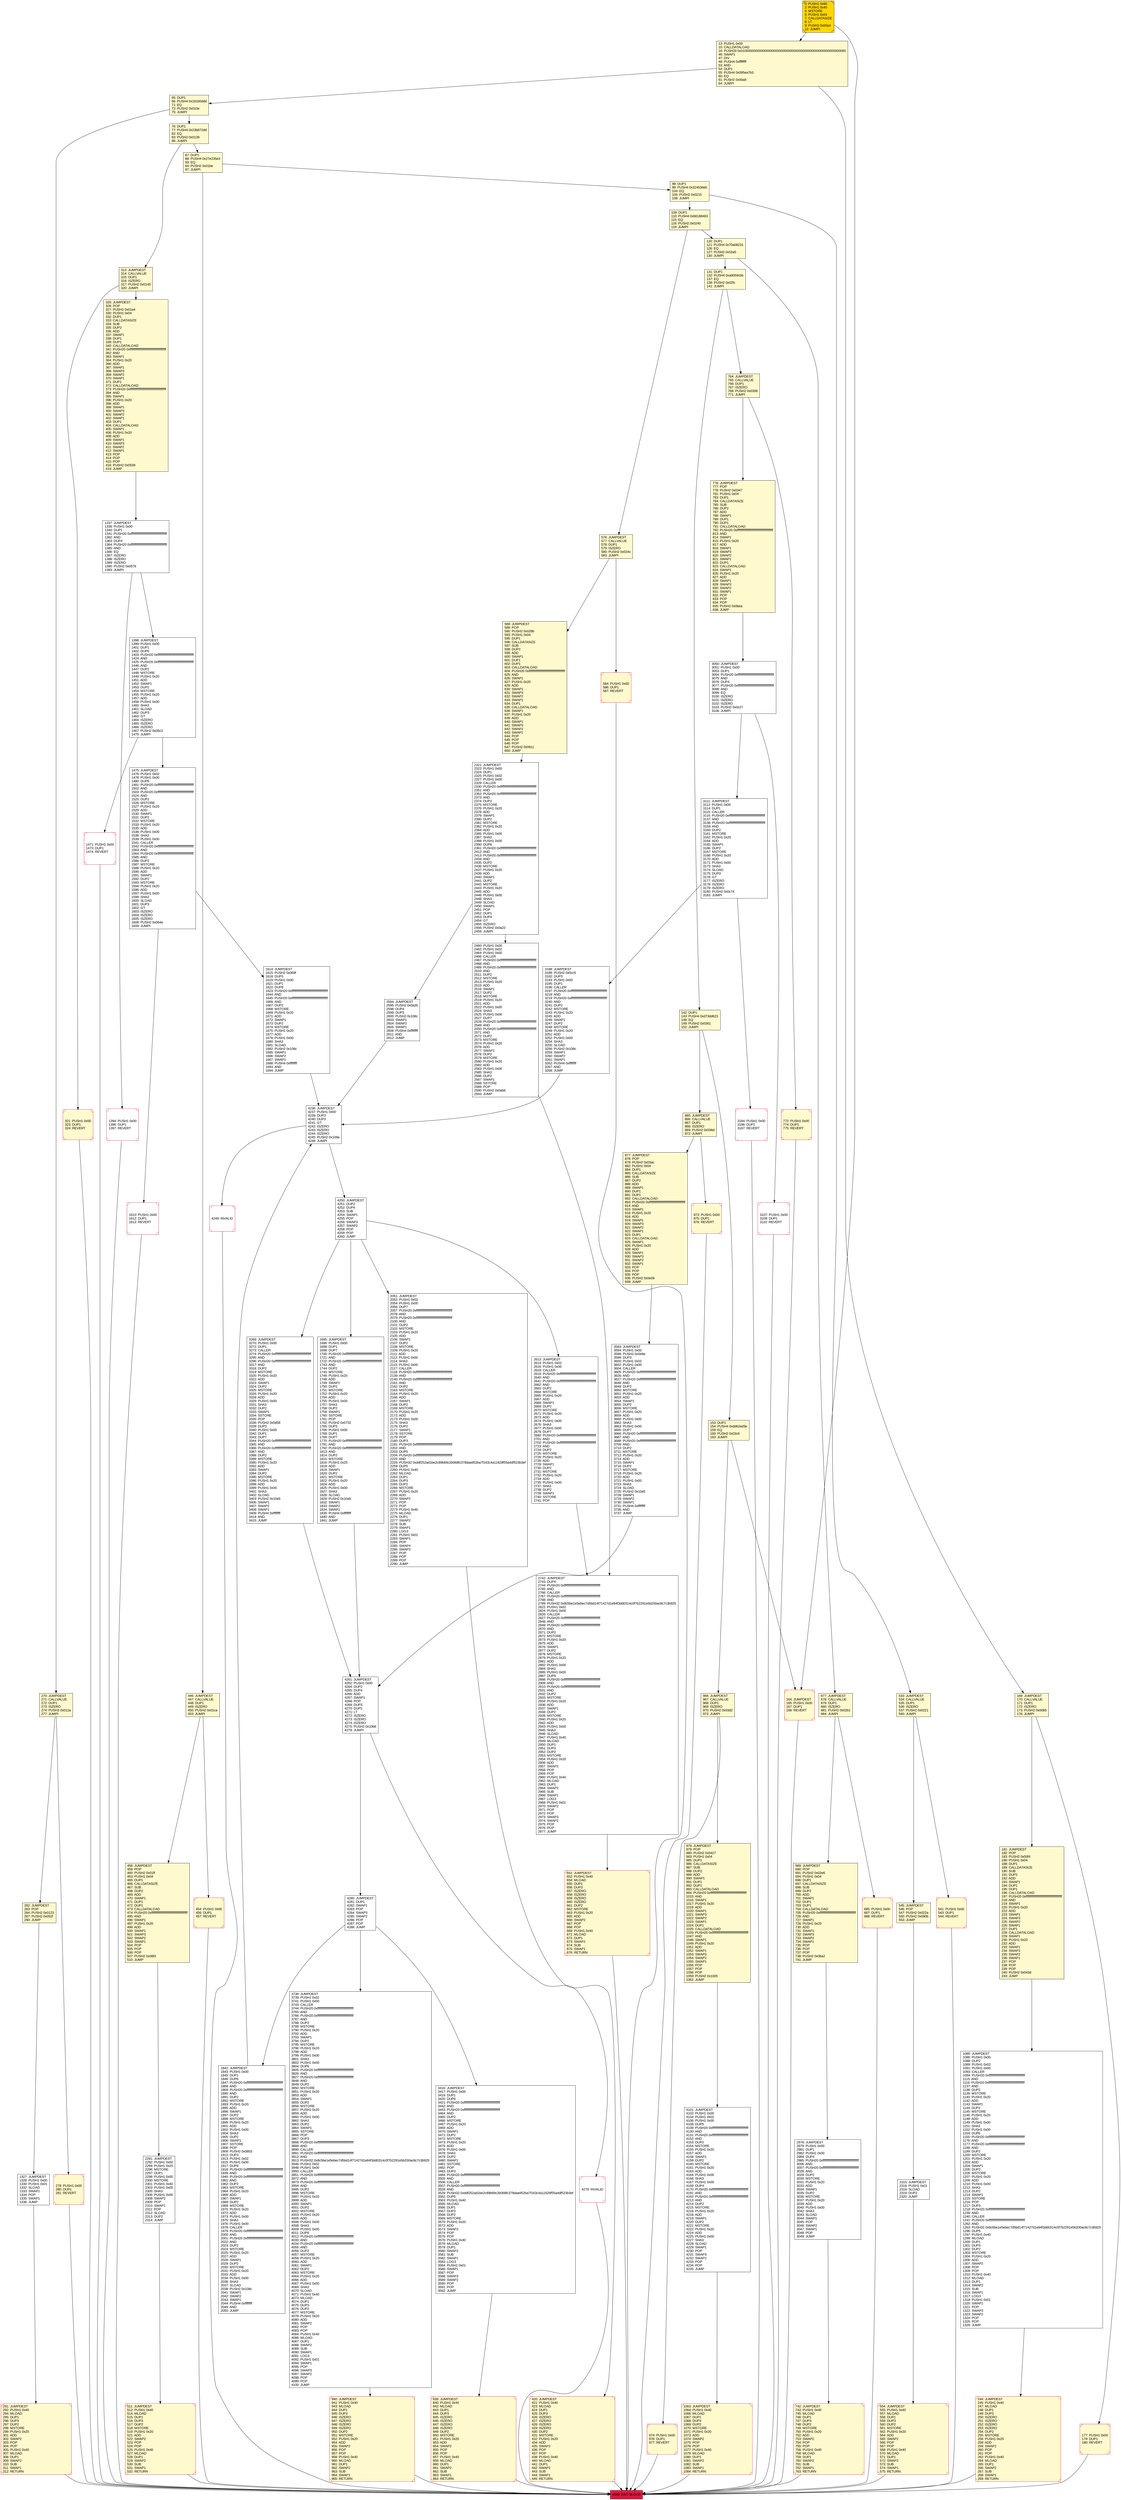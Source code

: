 digraph G {
bgcolor=transparent rankdir=UD;
node [shape=box style=filled color=black fillcolor=white fontname=arial fontcolor=black];
87 [label="87: DUP1\l88: PUSH4 0x27e235e3\l93: EQ\l94: PUSH2 0x01be\l97: JUMPI\l" fillcolor=lemonchiffon ];
677 [label="677: JUMPDEST\l678: CALLVALUE\l679: DUP1\l680: ISZERO\l681: PUSH2 0x02b1\l684: JUMPI\l" fillcolor=lemonchiffon ];
3107 [label="3107: PUSH1 0x00\l3109: DUP1\l3110: REVERT\l" shape=Msquare color=crimson ];
142 [label="142: DUP1\l143: PUSH4 0xd73dd623\l148: EQ\l149: PUSH2 0x0361\l152: JUMPI\l" fillcolor=lemonchiffon ];
3416 [label="3416: JUMPDEST\l3417: PUSH1 0x00\l3419: DUP1\l3420: DUP6\l3421: PUSH20 0xffffffffffffffffffffffffffffffffffffffff\l3442: AND\l3443: PUSH20 0xffffffffffffffffffffffffffffffffffffffff\l3464: AND\l3465: DUP2\l3466: MSTORE\l3467: PUSH1 0x20\l3469: ADD\l3470: SWAP1\l3471: DUP2\l3472: MSTORE\l3473: PUSH1 0x20\l3475: ADD\l3476: PUSH1 0x00\l3478: SHA3\l3479: DUP2\l3480: SWAP1\l3481: SSTORE\l3482: POP\l3483: DUP3\l3484: PUSH20 0xffffffffffffffffffffffffffffffffffffffff\l3505: AND\l3506: CALLER\l3507: PUSH20 0xffffffffffffffffffffffffffffffffffffffff\l3528: AND\l3529: PUSH32 0xddf252ad1be2c89b69c2b068fc378daa952ba7f163c4a11628f55a4df523b3ef\l3562: DUP5\l3563: PUSH1 0x40\l3565: MLOAD\l3566: DUP1\l3567: DUP3\l3568: DUP2\l3569: MSTORE\l3570: PUSH1 0x20\l3572: ADD\l3573: SWAP2\l3574: POP\l3575: POP\l3576: PUSH1 0x40\l3578: MLOAD\l3579: DUP1\l3580: SWAP2\l3581: SUB\l3582: SWAP1\l3583: LOG3\l3584: PUSH1 0x01\l3586: SWAP1\l3587: POP\l3588: SWAP3\l3589: SWAP2\l3590: POP\l3591: POP\l3592: JUMP\l" ];
4279 [label="4279: INVALID\l" shape=Msquare color=crimson ];
685 [label="685: PUSH1 0x00\l687: DUP1\l688: REVERT\l" fillcolor=lemonchiffon shape=Msquare color=crimson ];
3593 [label="3593: JUMPDEST\l3594: PUSH1 0x00\l3596: PUSH2 0x0e9a\l3599: DUP3\l3600: PUSH1 0x02\l3602: PUSH1 0x00\l3604: CALLER\l3605: PUSH20 0xffffffffffffffffffffffffffffffffffffffff\l3626: AND\l3627: PUSH20 0xffffffffffffffffffffffffffffffffffffffff\l3648: AND\l3649: DUP2\l3650: MSTORE\l3651: PUSH1 0x20\l3653: ADD\l3654: SWAP1\l3655: DUP2\l3656: MSTORE\l3657: PUSH1 0x20\l3659: ADD\l3660: PUSH1 0x00\l3662: SHA3\l3663: PUSH1 0x00\l3665: DUP7\l3666: PUSH20 0xffffffffffffffffffffffffffffffffffffffff\l3687: AND\l3688: PUSH20 0xffffffffffffffffffffffffffffffffffffffff\l3709: AND\l3710: DUP2\l3711: MSTORE\l3712: PUSH1 0x20\l3714: ADD\l3715: SWAP1\l3716: DUP2\l3717: MSTORE\l3718: PUSH1 0x20\l3720: ADD\l3721: PUSH1 0x00\l3723: SHA3\l3724: SLOAD\l3725: PUSH2 0x10a5\l3728: SWAP1\l3729: SWAP2\l3730: SWAP1\l3731: PUSH4 0xffffffff\l3736: AND\l3737: JUMP\l" ];
1614 [label="1614: JUMPDEST\l1615: PUSH2 0x069f\l1618: DUP3\l1619: PUSH1 0x00\l1621: DUP1\l1622: DUP8\l1623: PUSH20 0xffffffffffffffffffffffffffffffffffffffff\l1644: AND\l1645: PUSH20 0xffffffffffffffffffffffffffffffffffffffff\l1666: AND\l1667: DUP2\l1668: MSTORE\l1669: PUSH1 0x20\l1671: ADD\l1672: SWAP1\l1673: DUP2\l1674: MSTORE\l1675: PUSH1 0x20\l1677: ADD\l1678: PUSH1 0x00\l1680: SHA3\l1681: SLOAD\l1682: PUSH2 0x108c\l1685: SWAP1\l1686: SWAP2\l1687: SWAP1\l1688: PUSH4 0xffffffff\l1693: AND\l1694: JUMP\l" ];
576 [label="576: JUMPDEST\l577: CALLVALUE\l578: DUP1\l579: ISZERO\l580: PUSH2 0x024c\l583: JUMPI\l" fillcolor=lemonchiffon ];
177 [label="177: PUSH1 0x00\l179: DUP1\l180: REVERT\l" fillcolor=lemonchiffon shape=Msquare color=crimson ];
291 [label="291: JUMPDEST\l292: PUSH1 0x40\l294: MLOAD\l295: DUP1\l296: DUP3\l297: DUP2\l298: MSTORE\l299: PUSH1 0x20\l301: ADD\l302: SWAP2\l303: POP\l304: POP\l305: PUSH1 0x40\l307: MLOAD\l308: DUP1\l309: SWAP2\l310: SUB\l311: SWAP1\l312: RETURN\l" fillcolor=lemonchiffon shape=Msquare color=crimson ];
940 [label="940: JUMPDEST\l941: PUSH1 0x40\l943: MLOAD\l944: DUP1\l945: DUP3\l946: ISZERO\l947: ISZERO\l948: ISZERO\l949: ISZERO\l950: DUP2\l951: MSTORE\l952: PUSH1 0x20\l954: ADD\l955: SWAP2\l956: POP\l957: POP\l958: PUSH1 0x40\l960: MLOAD\l961: DUP1\l962: SWAP2\l963: SUB\l964: SWAP1\l965: RETURN\l" fillcolor=lemonchiffon shape=Msquare color=crimson ];
169 [label="169: JUMPDEST\l170: CALLVALUE\l171: DUP1\l172: ISZERO\l173: PUSH2 0x00b5\l176: JUMPI\l" fillcolor=lemonchiffon ];
1063 [label="1063: JUMPDEST\l1064: PUSH1 0x40\l1066: MLOAD\l1067: DUP1\l1068: DUP3\l1069: DUP2\l1070: MSTORE\l1071: PUSH1 0x20\l1073: ADD\l1074: SWAP2\l1075: POP\l1076: POP\l1077: PUSH1 0x40\l1079: MLOAD\l1080: DUP1\l1081: SWAP2\l1082: SUB\l1083: SWAP1\l1084: RETURN\l" fillcolor=lemonchiffon shape=Msquare color=crimson ];
3188 [label="3188: JUMPDEST\l3189: PUSH2 0x0cc5\l3192: DUP3\l3193: PUSH1 0x00\l3195: DUP1\l3196: CALLER\l3197: PUSH20 0xffffffffffffffffffffffffffffffffffffffff\l3218: AND\l3219: PUSH20 0xffffffffffffffffffffffffffffffffffffffff\l3240: AND\l3241: DUP2\l3242: MSTORE\l3243: PUSH1 0x20\l3245: ADD\l3246: SWAP1\l3247: DUP2\l3248: MSTORE\l3249: PUSH1 0x20\l3251: ADD\l3252: PUSH1 0x00\l3254: SHA3\l3255: SLOAD\l3256: PUSH2 0x108c\l3259: SWAP1\l3260: SWAP2\l3261: SWAP1\l3262: PUSH4 0xffffffff\l3267: AND\l3268: JUMP\l" ];
420 [label="420: JUMPDEST\l421: PUSH1 0x40\l423: MLOAD\l424: DUP1\l425: DUP3\l426: ISZERO\l427: ISZERO\l428: ISZERO\l429: ISZERO\l430: DUP2\l431: MSTORE\l432: PUSH1 0x20\l434: ADD\l435: SWAP2\l436: POP\l437: POP\l438: PUSH1 0x40\l440: MLOAD\l441: DUP1\l442: SWAP2\l443: SUB\l444: SWAP1\l445: RETURN\l" fillcolor=lemonchiffon shape=Msquare color=crimson ];
554 [label="554: JUMPDEST\l555: PUSH1 0x40\l557: MLOAD\l558: DUP1\l559: DUP3\l560: DUP2\l561: MSTORE\l562: PUSH1 0x20\l564: ADD\l565: SWAP2\l566: POP\l567: POP\l568: PUSH1 0x40\l570: MLOAD\l571: DUP1\l572: SWAP2\l573: SUB\l574: SWAP1\l575: RETURN\l" fillcolor=lemonchiffon shape=Msquare color=crimson ];
764 [label="764: JUMPDEST\l765: CALLVALUE\l766: DUP1\l767: ISZERO\l768: PUSH2 0x0308\l771: JUMPI\l" fillcolor=lemonchiffon ];
282 [label="282: JUMPDEST\l283: POP\l284: PUSH2 0x0123\l287: PUSH2 0x052f\l290: JUMP\l" fillcolor=lemonchiffon ];
1471 [label="1471: PUSH1 0x00\l1473: DUP1\l1474: REVERT\l" shape=Msquare color=crimson ];
2594 [label="2594: JUMPDEST\l2595: PUSH2 0x0a35\l2598: DUP4\l2599: DUP3\l2600: PUSH2 0x108c\l2603: SWAP1\l2604: SWAP2\l2605: SWAP1\l2606: PUSH4 0xffffffff\l2611: AND\l2612: JUMP\l" ];
4101 [label="4101: JUMPDEST\l4102: PUSH1 0x00\l4104: PUSH1 0x02\l4106: PUSH1 0x00\l4108: DUP5\l4109: PUSH20 0xffffffffffffffffffffffffffffffffffffffff\l4130: AND\l4131: PUSH20 0xffffffffffffffffffffffffffffffffffffffff\l4152: AND\l4153: DUP2\l4154: MSTORE\l4155: PUSH1 0x20\l4157: ADD\l4158: SWAP1\l4159: DUP2\l4160: MSTORE\l4161: PUSH1 0x20\l4163: ADD\l4164: PUSH1 0x00\l4166: SHA3\l4167: PUSH1 0x00\l4169: DUP4\l4170: PUSH20 0xffffffffffffffffffffffffffffffffffffffff\l4191: AND\l4192: PUSH20 0xffffffffffffffffffffffffffffffffffffffff\l4213: AND\l4214: DUP2\l4215: MSTORE\l4216: PUSH1 0x20\l4218: ADD\l4219: SWAP1\l4220: DUP2\l4221: MSTORE\l4222: PUSH1 0x20\l4224: ADD\l4225: PUSH1 0x00\l4227: SHA3\l4228: SLOAD\l4229: SWAP1\l4230: POP\l4231: SWAP3\l4232: SWAP2\l4233: POP\l4234: POP\l4235: JUMP\l" ];
588 [label="588: JUMPDEST\l589: POP\l590: PUSH2 0x028b\l593: PUSH1 0x04\l595: DUP1\l596: CALLDATASIZE\l597: SUB\l598: DUP2\l599: ADD\l600: SWAP1\l601: DUP1\l602: DUP1\l603: CALLDATALOAD\l604: PUSH20 0xffffffffffffffffffffffffffffffffffffffff\l625: AND\l626: SWAP1\l627: PUSH1 0x20\l629: ADD\l630: SWAP1\l631: SWAP3\l632: SWAP2\l633: SWAP1\l634: DUP1\l635: CALLDATALOAD\l636: SWAP1\l637: PUSH1 0x20\l639: ADD\l640: SWAP1\l641: SWAP3\l642: SWAP2\l643: SWAP1\l644: POP\l645: POP\l646: POP\l647: PUSH2 0x0911\l650: JUMP\l" fillcolor=lemonchiffon ];
164 [label="164: JUMPDEST\l165: PUSH1 0x00\l167: DUP1\l168: REVERT\l" fillcolor=lemonchiffon shape=Msquare color=crimson ];
4250 [label="4250: JUMPDEST\l4251: DUP2\l4252: DUP4\l4253: SUB\l4254: SWAP1\l4255: POP\l4256: SWAP3\l4257: SWAP2\l4258: POP\l4259: POP\l4260: JUMP\l" ];
131 [label="131: DUP1\l132: PUSH4 0xa9059cbb\l137: EQ\l138: PUSH2 0x02fc\l141: JUMPI\l" fillcolor=lemonchiffon ];
772 [label="772: PUSH1 0x00\l774: DUP1\l775: REVERT\l" fillcolor=lemonchiffon shape=Msquare color=crimson ];
4236 [label="4236: JUMPDEST\l4237: PUSH1 0x00\l4239: DUP3\l4240: DUP3\l4241: GT\l4242: ISZERO\l4243: ISZERO\l4244: ISZERO\l4245: PUSH2 0x109a\l4248: JUMPI\l" ];
4249 [label="4249: INVALID\l" shape=Msquare color=crimson ];
1475 [label="1475: JUMPDEST\l1476: PUSH1 0x02\l1478: PUSH1 0x00\l1480: DUP6\l1481: PUSH20 0xffffffffffffffffffffffffffffffffffffffff\l1502: AND\l1503: PUSH20 0xffffffffffffffffffffffffffffffffffffffff\l1524: AND\l1525: DUP2\l1526: MSTORE\l1527: PUSH1 0x20\l1529: ADD\l1530: SWAP1\l1531: DUP2\l1532: MSTORE\l1533: PUSH1 0x20\l1535: ADD\l1536: PUSH1 0x00\l1538: SHA3\l1539: PUSH1 0x00\l1541: CALLER\l1542: PUSH20 0xffffffffffffffffffffffffffffffffffffffff\l1563: AND\l1564: PUSH20 0xffffffffffffffffffffffffffffffffffffffff\l1585: AND\l1586: DUP2\l1587: MSTORE\l1588: PUSH1 0x20\l1590: ADD\l1591: SWAP1\l1592: DUP2\l1593: MSTORE\l1594: PUSH1 0x20\l1596: ADD\l1597: PUSH1 0x00\l1599: SHA3\l1600: SLOAD\l1601: DUP3\l1602: GT\l1603: ISZERO\l1604: ISZERO\l1605: ISZERO\l1606: PUSH2 0x064e\l1609: JUMPI\l" ];
2291 [label="2291: JUMPDEST\l2292: PUSH1 0x00\l2294: PUSH1 0x20\l2296: MSTORE\l2297: DUP1\l2298: PUSH1 0x00\l2300: MSTORE\l2301: PUSH1 0x40\l2303: PUSH1 0x00\l2305: SHA3\l2306: PUSH1 0x00\l2308: SWAP2\l2309: POP\l2310: SWAP1\l2311: POP\l2312: SLOAD\l2313: DUP2\l2314: JUMP\l" ];
65 [label="65: DUP1\l66: PUSH4 0x18160ddd\l71: EQ\l72: PUSH2 0x010e\l75: JUMPI\l" fillcolor=lemonchiffon ];
689 [label="689: JUMPDEST\l690: POP\l691: PUSH2 0x02e6\l694: PUSH1 0x04\l696: DUP1\l697: CALLDATASIZE\l698: SUB\l699: DUP2\l700: ADD\l701: SWAP1\l702: DUP1\l703: DUP1\l704: CALLDATALOAD\l705: PUSH20 0xffffffffffffffffffffffffffffffffffffffff\l726: AND\l727: SWAP1\l728: PUSH1 0x20\l730: ADD\l731: SWAP1\l732: SWAP3\l733: SWAP2\l734: SWAP1\l735: POP\l736: POP\l737: POP\l738: PUSH2 0x0ba2\l741: JUMP\l" fillcolor=lemonchiffon ];
776 [label="776: JUMPDEST\l777: POP\l778: PUSH2 0x0347\l781: PUSH1 0x04\l783: DUP1\l784: CALLDATASIZE\l785: SUB\l786: DUP2\l787: ADD\l788: SWAP1\l789: DUP1\l790: DUP1\l791: CALLDATALOAD\l792: PUSH20 0xffffffffffffffffffffffffffffffffffffffff\l813: AND\l814: SWAP1\l815: PUSH1 0x20\l817: ADD\l818: SWAP1\l819: SWAP3\l820: SWAP2\l821: SWAP1\l822: DUP1\l823: CALLDATALOAD\l824: SWAP1\l825: PUSH1 0x20\l827: ADD\l828: SWAP1\l829: SWAP3\l830: SWAP2\l831: SWAP1\l832: POP\l833: POP\l834: POP\l835: PUSH2 0x0bea\l838: JUMP\l" fillcolor=lemonchiffon ];
865 [label="865: JUMPDEST\l866: CALLVALUE\l867: DUP1\l868: ISZERO\l869: PUSH2 0x036d\l872: JUMPI\l" fillcolor=lemonchiffon ];
1337 [label="1337: JUMPDEST\l1338: PUSH1 0x00\l1340: DUP1\l1341: PUSH20 0xffffffffffffffffffffffffffffffffffffffff\l1362: AND\l1363: DUP4\l1364: PUSH20 0xffffffffffffffffffffffffffffffffffffffff\l1385: AND\l1386: EQ\l1387: ISZERO\l1388: ISZERO\l1389: ISZERO\l1390: PUSH2 0x0576\l1393: JUMPI\l" ];
3111 [label="3111: JUMPDEST\l3112: PUSH1 0x00\l3114: DUP1\l3115: CALLER\l3116: PUSH20 0xffffffffffffffffffffffffffffffffffffffff\l3137: AND\l3138: PUSH20 0xffffffffffffffffffffffffffffffffffffffff\l3159: AND\l3160: DUP2\l3161: MSTORE\l3162: PUSH1 0x20\l3164: ADD\l3165: SWAP1\l3166: DUP2\l3167: MSTORE\l3168: PUSH1 0x20\l3170: ADD\l3171: PUSH1 0x00\l3173: SHA3\l3174: SLOAD\l3175: DUP3\l3176: GT\l3177: ISZERO\l3178: ISZERO\l3179: ISZERO\l3180: PUSH2 0x0c74\l3183: JUMPI\l" ];
153 [label="153: DUP1\l154: PUSH4 0xdd62ed3e\l159: EQ\l160: PUSH2 0x03c6\l163: JUMPI\l" fillcolor=lemonchiffon ];
2978 [label="2978: JUMPDEST\l2979: PUSH1 0x00\l2981: DUP1\l2982: PUSH1 0x00\l2984: DUP4\l2985: PUSH20 0xffffffffffffffffffffffffffffffffffffffff\l3006: AND\l3007: PUSH20 0xffffffffffffffffffffffffffffffffffffffff\l3028: AND\l3029: DUP2\l3030: MSTORE\l3031: PUSH1 0x20\l3033: ADD\l3034: SWAP1\l3035: DUP2\l3036: MSTORE\l3037: PUSH1 0x20\l3039: ADD\l3040: PUSH1 0x00\l3042: SHA3\l3043: SLOAD\l3044: SWAP1\l3045: POP\l3046: SWAP2\l3047: SWAP1\l3048: POP\l3049: JUMP\l" ];
278 [label="278: PUSH1 0x00\l280: DUP1\l281: REVERT\l" fillcolor=lemonchiffon shape=Msquare color=crimson ];
651 [label="651: JUMPDEST\l652: PUSH1 0x40\l654: MLOAD\l655: DUP1\l656: DUP3\l657: ISZERO\l658: ISZERO\l659: ISZERO\l660: ISZERO\l661: DUP2\l662: MSTORE\l663: PUSH1 0x20\l665: ADD\l666: SWAP2\l667: POP\l668: POP\l669: PUSH1 0x40\l671: MLOAD\l672: DUP1\l673: SWAP2\l674: SUB\l675: SWAP1\l676: RETURN\l" fillcolor=lemonchiffon shape=Msquare color=crimson ];
4280 [label="4280: JUMPDEST\l4281: DUP1\l4282: SWAP1\l4283: POP\l4284: SWAP3\l4285: SWAP2\l4286: POP\l4287: POP\l4288: JUMP\l" ];
1327 [label="1327: JUMPDEST\l1328: PUSH1 0x00\l1330: PUSH1 0x01\l1332: SLOAD\l1333: SWAP1\l1334: POP\l1335: SWAP1\l1336: JUMP\l" ];
541 [label="541: PUSH1 0x00\l543: DUP1\l544: REVERT\l" fillcolor=lemonchiffon shape=Msquare color=crimson ];
4289 [label="4289: EXIT BLOCK\l" fillcolor=crimson ];
325 [label="325: JUMPDEST\l326: POP\l327: PUSH2 0x01a4\l330: PUSH1 0x04\l332: DUP1\l333: CALLDATASIZE\l334: SUB\l335: DUP2\l336: ADD\l337: SWAP1\l338: DUP1\l339: DUP1\l340: CALLDATALOAD\l341: PUSH20 0xffffffffffffffffffffffffffffffffffffffff\l362: AND\l363: SWAP1\l364: PUSH1 0x20\l366: ADD\l367: SWAP1\l368: SWAP3\l369: SWAP2\l370: SWAP1\l371: DUP1\l372: CALLDATALOAD\l373: PUSH20 0xffffffffffffffffffffffffffffffffffffffff\l394: AND\l395: SWAP1\l396: PUSH1 0x20\l398: ADD\l399: SWAP1\l400: SWAP3\l401: SWAP2\l402: SWAP1\l403: DUP1\l404: CALLDATALOAD\l405: SWAP1\l406: PUSH1 0x20\l408: ADD\l409: SWAP1\l410: SWAP3\l411: SWAP2\l412: SWAP1\l413: POP\l414: POP\l415: POP\l416: PUSH2 0x0539\l419: JUMP\l" fillcolor=lemonchiffon ];
877 [label="877: JUMPDEST\l878: POP\l879: PUSH2 0x03ac\l882: PUSH1 0x04\l884: DUP1\l885: CALLDATASIZE\l886: SUB\l887: DUP2\l888: ADD\l889: SWAP1\l890: DUP1\l891: DUP1\l892: CALLDATALOAD\l893: PUSH20 0xffffffffffffffffffffffffffffffffffffffff\l914: AND\l915: SWAP1\l916: PUSH1 0x20\l918: ADD\l919: SWAP1\l920: SWAP3\l921: SWAP2\l922: SWAP1\l923: DUP1\l924: CALLDATALOAD\l925: SWAP1\l926: PUSH1 0x20\l928: ADD\l929: SWAP1\l930: SWAP3\l931: SWAP2\l932: SWAP1\l933: POP\l934: POP\l935: POP\l936: PUSH2 0x0e09\l939: JUMP\l" fillcolor=lemonchiffon ];
109 [label="109: DUP1\l110: PUSH4 0x66188463\l115: EQ\l116: PUSH2 0x0240\l119: JUMPI\l" fillcolor=lemonchiffon ];
978 [label="978: JUMPDEST\l979: POP\l980: PUSH2 0x0427\l983: PUSH1 0x04\l985: DUP1\l986: CALLDATASIZE\l987: SUB\l988: DUP2\l989: ADD\l990: SWAP1\l991: DUP1\l992: DUP1\l993: CALLDATALOAD\l994: PUSH20 0xffffffffffffffffffffffffffffffffffffffff\l1015: AND\l1016: SWAP1\l1017: PUSH1 0x20\l1019: ADD\l1020: SWAP1\l1021: SWAP3\l1022: SWAP2\l1023: SWAP1\l1024: DUP1\l1025: CALLDATALOAD\l1026: PUSH20 0xffffffffffffffffffffffffffffffffffffffff\l1047: AND\l1048: SWAP1\l1049: PUSH1 0x20\l1051: ADD\l1052: SWAP1\l1053: SWAP3\l1054: SWAP2\l1055: SWAP1\l1056: POP\l1057: POP\l1058: POP\l1059: PUSH2 0x1005\l1062: JUMP\l" fillcolor=lemonchiffon ];
244 [label="244: JUMPDEST\l245: PUSH1 0x40\l247: MLOAD\l248: DUP1\l249: DUP3\l250: ISZERO\l251: ISZERO\l252: ISZERO\l253: ISZERO\l254: DUP2\l255: MSTORE\l256: PUSH1 0x20\l258: ADD\l259: SWAP2\l260: POP\l261: POP\l262: PUSH1 0x40\l264: MLOAD\l265: DUP1\l266: SWAP2\l267: SUB\l268: SWAP1\l269: RETURN\l" fillcolor=lemonchiffon shape=Msquare color=crimson ];
873 [label="873: PUSH1 0x00\l875: DUP1\l876: REVERT\l" fillcolor=lemonchiffon shape=Msquare color=crimson ];
1842 [label="1842: JUMPDEST\l1843: PUSH1 0x00\l1845: DUP1\l1846: DUP6\l1847: PUSH20 0xffffffffffffffffffffffffffffffffffffffff\l1868: AND\l1869: PUSH20 0xffffffffffffffffffffffffffffffffffffffff\l1890: AND\l1891: DUP2\l1892: MSTORE\l1893: PUSH1 0x20\l1895: ADD\l1896: SWAP1\l1897: DUP2\l1898: MSTORE\l1899: PUSH1 0x20\l1901: ADD\l1902: PUSH1 0x00\l1904: SHA3\l1905: DUP2\l1906: SWAP1\l1907: SSTORE\l1908: POP\l1909: PUSH2 0x0803\l1912: DUP3\l1913: PUSH1 0x02\l1915: PUSH1 0x00\l1917: DUP8\l1918: PUSH20 0xffffffffffffffffffffffffffffffffffffffff\l1939: AND\l1940: PUSH20 0xffffffffffffffffffffffffffffffffffffffff\l1961: AND\l1962: DUP2\l1963: MSTORE\l1964: PUSH1 0x20\l1966: ADD\l1967: SWAP1\l1968: DUP2\l1969: MSTORE\l1970: PUSH1 0x20\l1972: ADD\l1973: PUSH1 0x00\l1975: SHA3\l1976: PUSH1 0x00\l1978: CALLER\l1979: PUSH20 0xffffffffffffffffffffffffffffffffffffffff\l2000: AND\l2001: PUSH20 0xffffffffffffffffffffffffffffffffffffffff\l2022: AND\l2023: DUP2\l2024: MSTORE\l2025: PUSH1 0x20\l2027: ADD\l2028: SWAP1\l2029: DUP2\l2030: MSTORE\l2031: PUSH1 0x20\l2033: ADD\l2034: PUSH1 0x00\l2036: SHA3\l2037: SLOAD\l2038: PUSH2 0x108c\l2041: SWAP1\l2042: SWAP2\l2043: SWAP1\l2044: PUSH4 0xffffffff\l2049: AND\l2050: JUMP\l" ];
120 [label="120: DUP1\l121: PUSH4 0x70a08231\l126: EQ\l127: PUSH2 0x02a5\l130: JUMPI\l" fillcolor=lemonchiffon ];
511 [label="511: JUMPDEST\l512: PUSH1 0x40\l514: MLOAD\l515: DUP1\l516: DUP3\l517: DUP2\l518: MSTORE\l519: PUSH1 0x20\l521: ADD\l522: SWAP2\l523: POP\l524: POP\l525: PUSH1 0x40\l527: MLOAD\l528: DUP1\l529: SWAP2\l530: SUB\l531: SWAP1\l532: RETURN\l" fillcolor=lemonchiffon shape=Msquare color=crimson ];
270 [label="270: JUMPDEST\l271: CALLVALUE\l272: DUP1\l273: ISZERO\l274: PUSH2 0x011a\l277: JUMPI\l" fillcolor=lemonchiffon ];
458 [label="458: JUMPDEST\l459: POP\l460: PUSH2 0x01ff\l463: PUSH1 0x04\l465: DUP1\l466: CALLDATASIZE\l467: SUB\l468: DUP2\l469: ADD\l470: SWAP1\l471: DUP1\l472: DUP1\l473: CALLDATALOAD\l474: PUSH20 0xffffffffffffffffffffffffffffffffffffffff\l495: AND\l496: SWAP1\l497: PUSH1 0x20\l499: ADD\l500: SWAP1\l501: SWAP3\l502: SWAP2\l503: SWAP1\l504: POP\l505: POP\l506: POP\l507: PUSH2 0x08f3\l510: JUMP\l" fillcolor=lemonchiffon ];
2321 [label="2321: JUMPDEST\l2322: PUSH1 0x00\l2324: DUP1\l2325: PUSH1 0x02\l2327: PUSH1 0x00\l2329: CALLER\l2330: PUSH20 0xffffffffffffffffffffffffffffffffffffffff\l2351: AND\l2352: PUSH20 0xffffffffffffffffffffffffffffffffffffffff\l2373: AND\l2374: DUP2\l2375: MSTORE\l2376: PUSH1 0x20\l2378: ADD\l2379: SWAP1\l2380: DUP2\l2381: MSTORE\l2382: PUSH1 0x20\l2384: ADD\l2385: PUSH1 0x00\l2387: SHA3\l2388: PUSH1 0x00\l2390: DUP6\l2391: PUSH20 0xffffffffffffffffffffffffffffffffffffffff\l2412: AND\l2413: PUSH20 0xffffffffffffffffffffffffffffffffffffffff\l2434: AND\l2435: DUP2\l2436: MSTORE\l2437: PUSH1 0x20\l2439: ADD\l2440: SWAP1\l2441: DUP2\l2442: MSTORE\l2443: PUSH1 0x20\l2445: ADD\l2446: PUSH1 0x00\l2448: SHA3\l2449: SLOAD\l2450: SWAP1\l2451: POP\l2452: DUP1\l2453: DUP4\l2454: GT\l2455: ISZERO\l2456: PUSH2 0x0a22\l2459: JUMPI\l" ];
3184 [label="3184: PUSH1 0x00\l3186: DUP1\l3187: REVERT\l" shape=Msquare color=crimson ];
98 [label="98: DUP1\l99: PUSH4 0x324536eb\l104: EQ\l105: PUSH2 0x0215\l108: JUMPI\l" fillcolor=lemonchiffon ];
1394 [label="1394: PUSH1 0x00\l1396: DUP1\l1397: REVERT\l" shape=Msquare color=crimson ];
966 [label="966: JUMPDEST\l967: CALLVALUE\l968: DUP1\l969: ISZERO\l970: PUSH2 0x03d2\l973: JUMPI\l" fillcolor=lemonchiffon ];
742 [label="742: JUMPDEST\l743: PUSH1 0x40\l745: MLOAD\l746: DUP1\l747: DUP3\l748: DUP2\l749: MSTORE\l750: PUSH1 0x20\l752: ADD\l753: SWAP2\l754: POP\l755: POP\l756: PUSH1 0x40\l758: MLOAD\l759: DUP1\l760: SWAP2\l761: SUB\l762: SWAP1\l763: RETURN\l" fillcolor=lemonchiffon shape=Msquare color=crimson ];
2742 [label="2742: JUMPDEST\l2743: DUP4\l2744: PUSH20 0xffffffffffffffffffffffffffffffffffffffff\l2765: AND\l2766: CALLER\l2767: PUSH20 0xffffffffffffffffffffffffffffffffffffffff\l2788: AND\l2789: PUSH32 0x8c5be1e5ebec7d5bd14f71427d1e84f3dd0314c0f7b2291e5b200ac8c7c3b925\l2822: PUSH1 0x02\l2824: PUSH1 0x00\l2826: CALLER\l2827: PUSH20 0xffffffffffffffffffffffffffffffffffffffff\l2848: AND\l2849: PUSH20 0xffffffffffffffffffffffffffffffffffffffff\l2870: AND\l2871: DUP2\l2872: MSTORE\l2873: PUSH1 0x20\l2875: ADD\l2876: SWAP1\l2877: DUP2\l2878: MSTORE\l2879: PUSH1 0x20\l2881: ADD\l2882: PUSH1 0x00\l2884: SHA3\l2885: PUSH1 0x00\l2887: DUP9\l2888: PUSH20 0xffffffffffffffffffffffffffffffffffffffff\l2909: AND\l2910: PUSH20 0xffffffffffffffffffffffffffffffffffffffff\l2931: AND\l2932: DUP2\l2933: MSTORE\l2934: PUSH1 0x20\l2936: ADD\l2937: SWAP1\l2938: DUP2\l2939: MSTORE\l2940: PUSH1 0x20\l2942: ADD\l2943: PUSH1 0x00\l2945: SHA3\l2946: SLOAD\l2947: PUSH1 0x40\l2949: MLOAD\l2950: DUP1\l2951: DUP3\l2952: DUP2\l2953: MSTORE\l2954: PUSH1 0x20\l2956: ADD\l2957: SWAP2\l2958: POP\l2959: POP\l2960: PUSH1 0x40\l2962: MLOAD\l2963: DUP1\l2964: SWAP2\l2965: SUB\l2966: SWAP1\l2967: LOG3\l2968: PUSH1 0x01\l2970: SWAP2\l2971: POP\l2972: POP\l2973: SWAP3\l2974: SWAP2\l2975: POP\l2976: POP\l2977: JUMP\l" ];
0 [label="0: PUSH1 0x80\l2: PUSH1 0x40\l4: MSTORE\l5: PUSH1 0x04\l7: CALLDATASIZE\l8: LT\l9: PUSH2 0x00a4\l12: JUMPI\l" fillcolor=lemonchiffon shape=Msquare fillcolor=gold ];
1695 [label="1695: JUMPDEST\l1696: PUSH1 0x00\l1698: DUP1\l1699: DUP7\l1700: PUSH20 0xffffffffffffffffffffffffffffffffffffffff\l1721: AND\l1722: PUSH20 0xffffffffffffffffffffffffffffffffffffffff\l1743: AND\l1744: DUP2\l1745: MSTORE\l1746: PUSH1 0x20\l1748: ADD\l1749: SWAP1\l1750: DUP2\l1751: MSTORE\l1752: PUSH1 0x20\l1754: ADD\l1755: PUSH1 0x00\l1757: SHA3\l1758: DUP2\l1759: SWAP1\l1760: SSTORE\l1761: POP\l1762: PUSH2 0x0732\l1765: DUP3\l1766: PUSH1 0x00\l1768: DUP1\l1769: DUP7\l1770: PUSH20 0xffffffffffffffffffffffffffffffffffffffff\l1791: AND\l1792: PUSH20 0xffffffffffffffffffffffffffffffffffffffff\l1813: AND\l1814: DUP2\l1815: MSTORE\l1816: PUSH1 0x20\l1818: ADD\l1819: SWAP1\l1820: DUP2\l1821: MSTORE\l1822: PUSH1 0x20\l1824: ADD\l1825: PUSH1 0x00\l1827: SHA3\l1828: SLOAD\l1829: PUSH2 0x10a5\l1832: SWAP1\l1833: SWAP2\l1834: SWAP1\l1835: PUSH4 0xffffffff\l1840: AND\l1841: JUMP\l" ];
2315 [label="2315: JUMPDEST\l2316: PUSH1 0x01\l2318: SLOAD\l2319: DUP2\l2320: JUMP\l" ];
321 [label="321: PUSH1 0x00\l323: DUP1\l324: REVERT\l" fillcolor=lemonchiffon shape=Msquare color=crimson ];
76 [label="76: DUP1\l77: PUSH4 0x23b872dd\l82: EQ\l83: PUSH2 0x0139\l86: JUMPI\l" fillcolor=lemonchiffon ];
454 [label="454: PUSH1 0x00\l456: DUP1\l457: REVERT\l" fillcolor=lemonchiffon shape=Msquare color=crimson ];
545 [label="545: JUMPDEST\l546: POP\l547: PUSH2 0x022a\l550: PUSH2 0x090b\l553: JUMP\l" fillcolor=lemonchiffon ];
313 [label="313: JUMPDEST\l314: CALLVALUE\l315: DUP1\l316: ISZERO\l317: PUSH2 0x0145\l320: JUMPI\l" fillcolor=lemonchiffon ];
584 [label="584: PUSH1 0x00\l586: DUP1\l587: REVERT\l" fillcolor=lemonchiffon shape=Msquare color=crimson ];
13 [label="13: PUSH1 0x00\l15: CALLDATALOAD\l16: PUSH29 0x0100000000000000000000000000000000000000000000000000000000\l46: SWAP1\l47: DIV\l48: PUSH4 0xffffffff\l53: AND\l54: DUP1\l55: PUSH4 0x095ea7b3\l60: EQ\l61: PUSH2 0x00a9\l64: JUMPI\l" fillcolor=lemonchiffon ];
3050 [label="3050: JUMPDEST\l3051: PUSH1 0x00\l3053: DUP1\l3054: PUSH20 0xffffffffffffffffffffffffffffffffffffffff\l3075: AND\l3076: DUP4\l3077: PUSH20 0xffffffffffffffffffffffffffffffffffffffff\l3098: AND\l3099: EQ\l3100: ISZERO\l3101: ISZERO\l3102: ISZERO\l3103: PUSH2 0x0c27\l3106: JUMPI\l" ];
1610 [label="1610: PUSH1 0x00\l1612: DUP1\l1613: REVERT\l" shape=Msquare color=crimson ];
2460 [label="2460: PUSH1 0x00\l2462: PUSH1 0x02\l2464: PUSH1 0x00\l2466: CALLER\l2467: PUSH20 0xffffffffffffffffffffffffffffffffffffffff\l2488: AND\l2489: PUSH20 0xffffffffffffffffffffffffffffffffffffffff\l2510: AND\l2511: DUP2\l2512: MSTORE\l2513: PUSH1 0x20\l2515: ADD\l2516: SWAP1\l2517: DUP2\l2518: MSTORE\l2519: PUSH1 0x20\l2521: ADD\l2522: PUSH1 0x00\l2524: SHA3\l2525: PUSH1 0x00\l2527: DUP7\l2528: PUSH20 0xffffffffffffffffffffffffffffffffffffffff\l2549: AND\l2550: PUSH20 0xffffffffffffffffffffffffffffffffffffffff\l2571: AND\l2572: DUP2\l2573: MSTORE\l2574: PUSH1 0x20\l2576: ADD\l2577: SWAP1\l2578: DUP2\l2579: MSTORE\l2580: PUSH1 0x20\l2582: ADD\l2583: PUSH1 0x00\l2585: SHA3\l2586: DUP2\l2587: SWAP1\l2588: SSTORE\l2589: POP\l2590: PUSH2 0x0ab6\l2593: JUMP\l" ];
181 [label="181: JUMPDEST\l182: POP\l183: PUSH2 0x00f4\l186: PUSH1 0x04\l188: DUP1\l189: CALLDATASIZE\l190: SUB\l191: DUP2\l192: ADD\l193: SWAP1\l194: DUP1\l195: DUP1\l196: CALLDATALOAD\l197: PUSH20 0xffffffffffffffffffffffffffffffffffffffff\l218: AND\l219: SWAP1\l220: PUSH1 0x20\l222: ADD\l223: SWAP1\l224: SWAP3\l225: SWAP2\l226: SWAP1\l227: DUP1\l228: CALLDATALOAD\l229: SWAP1\l230: PUSH1 0x20\l232: ADD\l233: SWAP1\l234: SWAP3\l235: SWAP2\l236: SWAP1\l237: POP\l238: POP\l239: POP\l240: PUSH2 0x043d\l243: JUMP\l" fillcolor=lemonchiffon ];
974 [label="974: PUSH1 0x00\l976: DUP1\l977: REVERT\l" fillcolor=lemonchiffon shape=Msquare color=crimson ];
1398 [label="1398: JUMPDEST\l1399: PUSH1 0x00\l1401: DUP1\l1402: DUP6\l1403: PUSH20 0xffffffffffffffffffffffffffffffffffffffff\l1424: AND\l1425: PUSH20 0xffffffffffffffffffffffffffffffffffffffff\l1446: AND\l1447: DUP2\l1448: MSTORE\l1449: PUSH1 0x20\l1451: ADD\l1452: SWAP1\l1453: DUP2\l1454: MSTORE\l1455: PUSH1 0x20\l1457: ADD\l1458: PUSH1 0x00\l1460: SHA3\l1461: SLOAD\l1462: DUP3\l1463: GT\l1464: ISZERO\l1465: ISZERO\l1466: ISZERO\l1467: PUSH2 0x05c3\l1470: JUMPI\l" ];
4261 [label="4261: JUMPDEST\l4262: PUSH1 0x00\l4264: DUP2\l4265: DUP4\l4266: ADD\l4267: SWAP1\l4268: POP\l4269: DUP3\l4270: DUP2\l4271: LT\l4272: ISZERO\l4273: ISZERO\l4274: ISZERO\l4275: PUSH2 0x10b8\l4278: JUMPI\l" ];
2613 [label="2613: JUMPDEST\l2614: PUSH1 0x02\l2616: PUSH1 0x00\l2618: CALLER\l2619: PUSH20 0xffffffffffffffffffffffffffffffffffffffff\l2640: AND\l2641: PUSH20 0xffffffffffffffffffffffffffffffffffffffff\l2662: AND\l2663: DUP2\l2664: MSTORE\l2665: PUSH1 0x20\l2667: ADD\l2668: SWAP1\l2669: DUP2\l2670: MSTORE\l2671: PUSH1 0x20\l2673: ADD\l2674: PUSH1 0x00\l2676: SHA3\l2677: PUSH1 0x00\l2679: DUP7\l2680: PUSH20 0xffffffffffffffffffffffffffffffffffffffff\l2701: AND\l2702: PUSH20 0xffffffffffffffffffffffffffffffffffffffff\l2723: AND\l2724: DUP2\l2725: MSTORE\l2726: PUSH1 0x20\l2728: ADD\l2729: SWAP1\l2730: DUP2\l2731: MSTORE\l2732: PUSH1 0x20\l2734: ADD\l2735: PUSH1 0x00\l2737: SHA3\l2738: DUP2\l2739: SWAP1\l2740: SSTORE\l2741: POP\l" ];
2051 [label="2051: JUMPDEST\l2052: PUSH1 0x02\l2054: PUSH1 0x00\l2056: DUP7\l2057: PUSH20 0xffffffffffffffffffffffffffffffffffffffff\l2078: AND\l2079: PUSH20 0xffffffffffffffffffffffffffffffffffffffff\l2100: AND\l2101: DUP2\l2102: MSTORE\l2103: PUSH1 0x20\l2105: ADD\l2106: SWAP1\l2107: DUP2\l2108: MSTORE\l2109: PUSH1 0x20\l2111: ADD\l2112: PUSH1 0x00\l2114: SHA3\l2115: PUSH1 0x00\l2117: CALLER\l2118: PUSH20 0xffffffffffffffffffffffffffffffffffffffff\l2139: AND\l2140: PUSH20 0xffffffffffffffffffffffffffffffffffffffff\l2161: AND\l2162: DUP2\l2163: MSTORE\l2164: PUSH1 0x20\l2166: ADD\l2167: SWAP1\l2168: DUP2\l2169: MSTORE\l2170: PUSH1 0x20\l2172: ADD\l2173: PUSH1 0x00\l2175: SHA3\l2176: DUP2\l2177: SWAP1\l2178: SSTORE\l2179: POP\l2180: DUP3\l2181: PUSH20 0xffffffffffffffffffffffffffffffffffffffff\l2202: AND\l2203: DUP5\l2204: PUSH20 0xffffffffffffffffffffffffffffffffffffffff\l2225: AND\l2226: PUSH32 0xddf252ad1be2c89b69c2b068fc378daa952ba7f163c4a11628f55a4df523b3ef\l2259: DUP5\l2260: PUSH1 0x40\l2262: MLOAD\l2263: DUP1\l2264: DUP3\l2265: DUP2\l2266: MSTORE\l2267: PUSH1 0x20\l2269: ADD\l2270: SWAP2\l2271: POP\l2272: POP\l2273: PUSH1 0x40\l2275: MLOAD\l2276: DUP1\l2277: SWAP2\l2278: SUB\l2279: SWAP1\l2280: LOG3\l2281: PUSH1 0x01\l2283: SWAP1\l2284: POP\l2285: SWAP4\l2286: SWAP3\l2287: POP\l2288: POP\l2289: POP\l2290: JUMP\l" ];
3269 [label="3269: JUMPDEST\l3270: PUSH1 0x00\l3272: DUP1\l3273: CALLER\l3274: PUSH20 0xffffffffffffffffffffffffffffffffffffffff\l3295: AND\l3296: PUSH20 0xffffffffffffffffffffffffffffffffffffffff\l3317: AND\l3318: DUP2\l3319: MSTORE\l3320: PUSH1 0x20\l3322: ADD\l3323: SWAP1\l3324: DUP2\l3325: MSTORE\l3326: PUSH1 0x20\l3328: ADD\l3329: PUSH1 0x00\l3331: SHA3\l3332: DUP2\l3333: SWAP1\l3334: SSTORE\l3335: POP\l3336: PUSH2 0x0d58\l3339: DUP3\l3340: PUSH1 0x00\l3342: DUP1\l3343: DUP7\l3344: PUSH20 0xffffffffffffffffffffffffffffffffffffffff\l3365: AND\l3366: PUSH20 0xffffffffffffffffffffffffffffffffffffffff\l3387: AND\l3388: DUP2\l3389: MSTORE\l3390: PUSH1 0x20\l3392: ADD\l3393: SWAP1\l3394: DUP2\l3395: MSTORE\l3396: PUSH1 0x20\l3398: ADD\l3399: PUSH1 0x00\l3401: SHA3\l3402: SLOAD\l3403: PUSH2 0x10a5\l3406: SWAP1\l3407: SWAP2\l3408: SWAP1\l3409: PUSH4 0xffffffff\l3414: AND\l3415: JUMP\l" ];
446 [label="446: JUMPDEST\l447: CALLVALUE\l448: DUP1\l449: ISZERO\l450: PUSH2 0x01ca\l453: JUMPI\l" fillcolor=lemonchiffon ];
3738 [label="3738: JUMPDEST\l3739: PUSH1 0x02\l3741: PUSH1 0x00\l3743: CALLER\l3744: PUSH20 0xffffffffffffffffffffffffffffffffffffffff\l3765: AND\l3766: PUSH20 0xffffffffffffffffffffffffffffffffffffffff\l3787: AND\l3788: DUP2\l3789: MSTORE\l3790: PUSH1 0x20\l3792: ADD\l3793: SWAP1\l3794: DUP2\l3795: MSTORE\l3796: PUSH1 0x20\l3798: ADD\l3799: PUSH1 0x00\l3801: SHA3\l3802: PUSH1 0x00\l3804: DUP6\l3805: PUSH20 0xffffffffffffffffffffffffffffffffffffffff\l3826: AND\l3827: PUSH20 0xffffffffffffffffffffffffffffffffffffffff\l3848: AND\l3849: DUP2\l3850: MSTORE\l3851: PUSH1 0x20\l3853: ADD\l3854: SWAP1\l3855: DUP2\l3856: MSTORE\l3857: PUSH1 0x20\l3859: ADD\l3860: PUSH1 0x00\l3862: SHA3\l3863: DUP2\l3864: SWAP1\l3865: SSTORE\l3866: POP\l3867: DUP3\l3868: PUSH20 0xffffffffffffffffffffffffffffffffffffffff\l3889: AND\l3890: CALLER\l3891: PUSH20 0xffffffffffffffffffffffffffffffffffffffff\l3912: AND\l3913: PUSH32 0x8c5be1e5ebec7d5bd14f71427d1e84f3dd0314c0f7b2291e5b200ac8c7c3b925\l3946: PUSH1 0x02\l3948: PUSH1 0x00\l3950: CALLER\l3951: PUSH20 0xffffffffffffffffffffffffffffffffffffffff\l3972: AND\l3973: PUSH20 0xffffffffffffffffffffffffffffffffffffffff\l3994: AND\l3995: DUP2\l3996: MSTORE\l3997: PUSH1 0x20\l3999: ADD\l4000: SWAP1\l4001: DUP2\l4002: MSTORE\l4003: PUSH1 0x20\l4005: ADD\l4006: PUSH1 0x00\l4008: SHA3\l4009: PUSH1 0x00\l4011: DUP8\l4012: PUSH20 0xffffffffffffffffffffffffffffffffffffffff\l4033: AND\l4034: PUSH20 0xffffffffffffffffffffffffffffffffffffffff\l4055: AND\l4056: DUP2\l4057: MSTORE\l4058: PUSH1 0x20\l4060: ADD\l4061: SWAP1\l4062: DUP2\l4063: MSTORE\l4064: PUSH1 0x20\l4066: ADD\l4067: PUSH1 0x00\l4069: SHA3\l4070: SLOAD\l4071: PUSH1 0x40\l4073: MLOAD\l4074: DUP1\l4075: DUP3\l4076: DUP2\l4077: MSTORE\l4078: PUSH1 0x20\l4080: ADD\l4081: SWAP2\l4082: POP\l4083: POP\l4084: PUSH1 0x40\l4086: MLOAD\l4087: DUP1\l4088: SWAP2\l4089: SUB\l4090: SWAP1\l4091: LOG3\l4092: PUSH1 0x01\l4094: SWAP1\l4095: POP\l4096: SWAP3\l4097: SWAP2\l4098: POP\l4099: POP\l4100: JUMP\l" ];
533 [label="533: JUMPDEST\l534: CALLVALUE\l535: DUP1\l536: ISZERO\l537: PUSH2 0x0221\l540: JUMPI\l" fillcolor=lemonchiffon ];
839 [label="839: JUMPDEST\l840: PUSH1 0x40\l842: MLOAD\l843: DUP1\l844: DUP3\l845: ISZERO\l846: ISZERO\l847: ISZERO\l848: ISZERO\l849: DUP2\l850: MSTORE\l851: PUSH1 0x20\l853: ADD\l854: SWAP2\l855: POP\l856: POP\l857: PUSH1 0x40\l859: MLOAD\l860: DUP1\l861: SWAP2\l862: SUB\l863: SWAP1\l864: RETURN\l" fillcolor=lemonchiffon shape=Msquare color=crimson ];
1085 [label="1085: JUMPDEST\l1086: PUSH1 0x00\l1088: DUP2\l1089: PUSH1 0x02\l1091: PUSH1 0x00\l1093: CALLER\l1094: PUSH20 0xffffffffffffffffffffffffffffffffffffffff\l1115: AND\l1116: PUSH20 0xffffffffffffffffffffffffffffffffffffffff\l1137: AND\l1138: DUP2\l1139: MSTORE\l1140: PUSH1 0x20\l1142: ADD\l1143: SWAP1\l1144: DUP2\l1145: MSTORE\l1146: PUSH1 0x20\l1148: ADD\l1149: PUSH1 0x00\l1151: SHA3\l1152: PUSH1 0x00\l1154: DUP6\l1155: PUSH20 0xffffffffffffffffffffffffffffffffffffffff\l1176: AND\l1177: PUSH20 0xffffffffffffffffffffffffffffffffffffffff\l1198: AND\l1199: DUP2\l1200: MSTORE\l1201: PUSH1 0x20\l1203: ADD\l1204: SWAP1\l1205: DUP2\l1206: MSTORE\l1207: PUSH1 0x20\l1209: ADD\l1210: PUSH1 0x00\l1212: SHA3\l1213: DUP2\l1214: SWAP1\l1215: SSTORE\l1216: POP\l1217: DUP3\l1218: PUSH20 0xffffffffffffffffffffffffffffffffffffffff\l1239: AND\l1240: CALLER\l1241: PUSH20 0xffffffffffffffffffffffffffffffffffffffff\l1262: AND\l1263: PUSH32 0x8c5be1e5ebec7d5bd14f71427d1e84f3dd0314c0f7b2291e5b200ac8c7c3b925\l1296: DUP5\l1297: PUSH1 0x40\l1299: MLOAD\l1300: DUP1\l1301: DUP3\l1302: DUP2\l1303: MSTORE\l1304: PUSH1 0x20\l1306: ADD\l1307: SWAP2\l1308: POP\l1309: POP\l1310: PUSH1 0x40\l1312: MLOAD\l1313: DUP1\l1314: SWAP2\l1315: SUB\l1316: SWAP1\l1317: LOG3\l1318: PUSH1 0x01\l1320: SWAP1\l1321: POP\l1322: SWAP3\l1323: SWAP2\l1324: POP\l1325: POP\l1326: JUMP\l" ];
4236 -> 4249;
3269 -> 4261;
244 -> 4289;
313 -> 321;
873 -> 4289;
76 -> 313;
4101 -> 1063;
446 -> 454;
3184 -> 4289;
966 -> 978;
1394 -> 4289;
181 -> 1085;
533 -> 545;
689 -> 2978;
282 -> 1327;
321 -> 4289;
3111 -> 3188;
584 -> 4289;
1610 -> 4289;
142 -> 865;
313 -> 325;
1327 -> 291;
1085 -> 244;
2460 -> 2742;
142 -> 153;
4280 -> 3416;
3107 -> 4289;
533 -> 541;
776 -> 3050;
2321 -> 2594;
4250 -> 2051;
291 -> 4289;
940 -> 4289;
4250 -> 2613;
87 -> 98;
270 -> 282;
1063 -> 4289;
1398 -> 1475;
554 -> 4289;
978 -> 4101;
420 -> 4289;
3050 -> 3111;
164 -> 4289;
3111 -> 3184;
2978 -> 742;
772 -> 4289;
2291 -> 511;
3050 -> 3107;
2051 -> 420;
325 -> 1337;
865 -> 877;
1398 -> 1471;
588 -> 2321;
4280 -> 1842;
278 -> 4289;
651 -> 4289;
87 -> 446;
270 -> 278;
4261 -> 4279;
13 -> 169;
169 -> 181;
541 -> 4289;
1337 -> 1394;
4250 -> 1695;
169 -> 177;
4236 -> 4250;
109 -> 120;
511 -> 4289;
677 -> 685;
153 -> 164;
742 -> 4289;
98 -> 109;
131 -> 142;
454 -> 4289;
98 -> 533;
1614 -> 4236;
2613 -> 2742;
1475 -> 1614;
677 -> 689;
1695 -> 4261;
974 -> 4289;
576 -> 588;
3188 -> 4236;
0 -> 13;
545 -> 2315;
764 -> 776;
446 -> 458;
839 -> 4289;
966 -> 974;
2594 -> 4236;
2321 -> 2460;
131 -> 764;
764 -> 772;
13 -> 65;
2315 -> 554;
4279 -> 4289;
4261 -> 4280;
65 -> 76;
1475 -> 1610;
120 -> 677;
685 -> 4289;
4280 -> 3738;
877 -> 3593;
177 -> 4289;
109 -> 576;
4250 -> 3269;
1337 -> 1398;
1471 -> 4289;
76 -> 87;
65 -> 270;
153 -> 966;
865 -> 873;
458 -> 2291;
3738 -> 940;
4249 -> 4289;
120 -> 131;
1842 -> 4236;
2742 -> 651;
0 -> 164;
576 -> 584;
3593 -> 4261;
3416 -> 839;
}